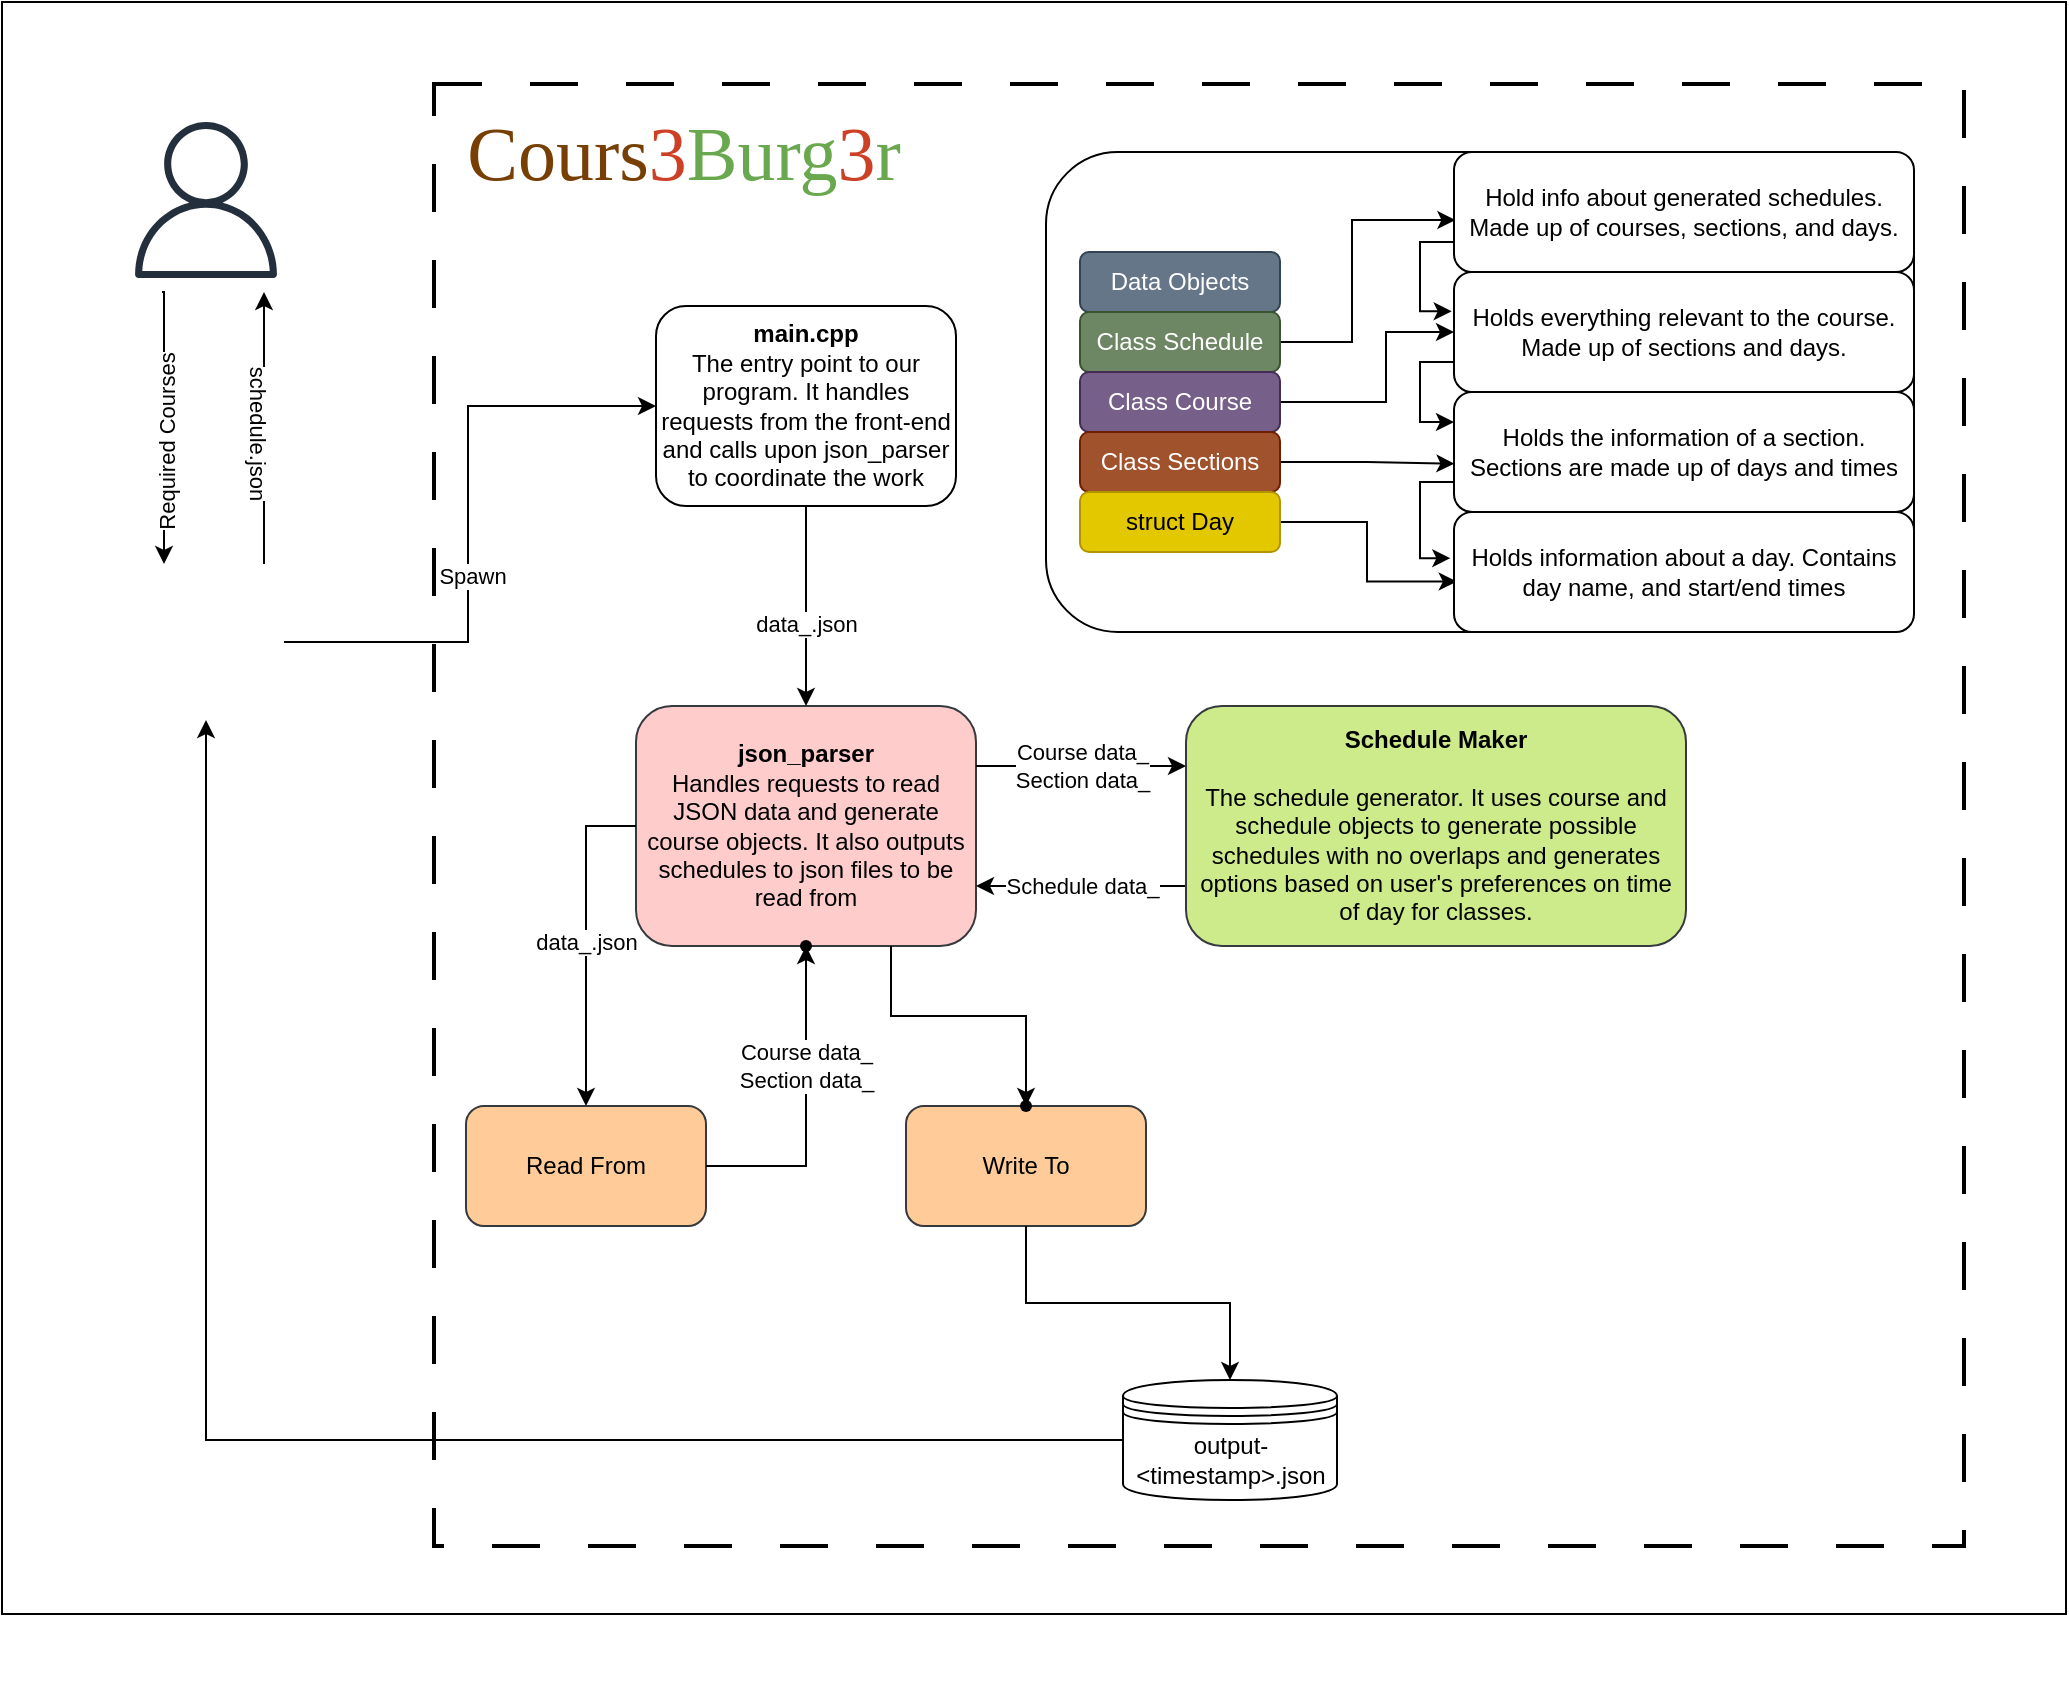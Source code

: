 <mxfile version="21.2.3" type="device">
  <diagram id="C5RBs43oDa-KdzZeNtuy" name="Page-1">
    <mxGraphModel dx="1406" dy="965" grid="1" gridSize="17" guides="1" tooltips="1" connect="1" arrows="1" fold="1" page="1" pageScale="1" pageWidth="827" pageHeight="1169" background="#ffffff" math="0" shadow="0">
      <root>
        <mxCell id="WIyWlLk6GJQsqaUBKTNV-0" />
        <mxCell id="WIyWlLk6GJQsqaUBKTNV-1" parent="WIyWlLk6GJQsqaUBKTNV-0" />
        <mxCell id="mh0SPFVMBxIX8wjA_n8o-1" value="" style="group" vertex="1" connectable="0" parent="WIyWlLk6GJQsqaUBKTNV-1">
          <mxGeometry x="476" y="202" width="969" height="799" as="geometry" />
        </mxCell>
        <mxCell id="mh0SPFVMBxIX8wjA_n8o-3" value="" style="rounded=0;whiteSpace=wrap;html=1;" vertex="1" parent="mh0SPFVMBxIX8wjA_n8o-1">
          <mxGeometry x="-63" y="-41" width="1032" height="806" as="geometry" />
        </mxCell>
        <mxCell id="PkduJWYeo7JOU253DdXy-74" style="edgeStyle=orthogonalEdgeStyle;rounded=0;orthogonalLoop=1;jettySize=auto;html=1;" parent="mh0SPFVMBxIX8wjA_n8o-1" target="PkduJWYeo7JOU253DdXy-71" edge="1">
          <mxGeometry relative="1" as="geometry">
            <mxPoint x="17" y="104" as="sourcePoint" />
            <Array as="points">
              <mxPoint x="18" y="104" />
            </Array>
          </mxGeometry>
        </mxCell>
        <mxCell id="PkduJWYeo7JOU253DdXy-75" value="Required Courses" style="edgeLabel;html=1;align=center;verticalAlign=middle;resizable=0;points=[];rotation=-90;" parent="PkduJWYeo7JOU253DdXy-74" vertex="1" connectable="0">
          <mxGeometry x="0.106" y="1" relative="1" as="geometry">
            <mxPoint as="offset" />
          </mxGeometry>
        </mxCell>
        <mxCell id="PkduJWYeo7JOU253DdXy-70" value="" style="sketch=0;outlineConnect=0;fontColor=#232F3E;gradientColor=none;fillColor=#232F3D;strokeColor=none;dashed=0;verticalLabelPosition=bottom;verticalAlign=top;align=center;html=1;fontSize=12;fontStyle=0;aspect=fixed;pointerEvents=1;shape=mxgraph.aws4.user;" parent="mh0SPFVMBxIX8wjA_n8o-1" vertex="1">
          <mxGeometry y="19" width="78" height="78" as="geometry" />
        </mxCell>
        <mxCell id="PkduJWYeo7JOU253DdXy-78" style="edgeStyle=orthogonalEdgeStyle;rounded=0;orthogonalLoop=1;jettySize=auto;html=1;" parent="mh0SPFVMBxIX8wjA_n8o-1" source="PkduJWYeo7JOU253DdXy-71" edge="1">
          <mxGeometry relative="1" as="geometry">
            <mxPoint x="68" y="104" as="targetPoint" />
            <Array as="points">
              <mxPoint x="68" y="104" />
            </Array>
          </mxGeometry>
        </mxCell>
        <mxCell id="PkduJWYeo7JOU253DdXy-79" value="&lt;div&gt;schedule.json&lt;/div&gt;" style="edgeLabel;html=1;align=center;verticalAlign=middle;resizable=0;points=[];rotation=90;" parent="PkduJWYeo7JOU253DdXy-78" vertex="1" connectable="0">
          <mxGeometry x="0.193" y="3" relative="1" as="geometry">
            <mxPoint y="15" as="offset" />
          </mxGeometry>
        </mxCell>
        <mxCell id="PkduJWYeo7JOU253DdXy-71" value="" style="sketch=0;outlineConnect=0;fontColor=default;gradientColor=none;fillColor=default;strokeColor=default;dashed=0;verticalLabelPosition=bottom;verticalAlign=top;align=center;html=1;fontSize=12;fontStyle=0;aspect=fixed;pointerEvents=1;shape=image;labelBackgroundColor=#ffffff;" parent="mh0SPFVMBxIX8wjA_n8o-1" vertex="1">
          <mxGeometry y="240" width="78" height="78" as="geometry" />
        </mxCell>
        <mxCell id="PkduJWYeo7JOU253DdXy-77" style="edgeStyle=orthogonalEdgeStyle;rounded=0;orthogonalLoop=1;jettySize=auto;html=1;" parent="mh0SPFVMBxIX8wjA_n8o-1" source="PkduJWYeo7JOU253DdXy-66" target="PkduJWYeo7JOU253DdXy-71" edge="1">
          <mxGeometry relative="1" as="geometry" />
        </mxCell>
        <mxCell id="PkduJWYeo7JOU253DdXy-80" value="" style="shape=image;html=1;verticalAlign=top;verticalLabelPosition=bottom;labelBackgroundColor=#ffffff;imageAspect=0;aspect=fixed;image=https://cdn4.iconfinder.com/data/icons/food-and-equipment-outline/32/burger-128.png" parent="mh0SPFVMBxIX8wjA_n8o-1" vertex="1">
          <mxGeometry y="240" width="78" height="78" as="geometry" />
        </mxCell>
        <mxCell id="mh0SPFVMBxIX8wjA_n8o-0" value="" style="group;strokeColor=default;dashed=1;dashPattern=12 12;strokeWidth=2;" vertex="1" connectable="0" parent="mh0SPFVMBxIX8wjA_n8o-1">
          <mxGeometry x="153" width="765" height="731" as="geometry" />
        </mxCell>
        <mxCell id="PkduJWYeo7JOU253DdXy-64" value="" style="group;strokeWidth=5;dashed=1;" parent="mh0SPFVMBxIX8wjA_n8o-0" vertex="1" connectable="0">
          <mxGeometry width="765" height="731" as="geometry" />
        </mxCell>
        <mxCell id="WIyWlLk6GJQsqaUBKTNV-3" value="&lt;div&gt;&lt;b&gt;main.cpp&lt;/b&gt;&lt;/div&gt;&lt;div&gt;The entry point to our program. It handles requests from the front-end and calls upon json_parser to coordinate the work&lt;br&gt;&lt;/div&gt;" style="rounded=1;whiteSpace=wrap;html=1;fontSize=12;glass=0;strokeWidth=1;shadow=0;" parent="PkduJWYeo7JOU253DdXy-64" vertex="1">
          <mxGeometry x="111" y="111" width="150" height="100" as="geometry" />
        </mxCell>
        <mxCell id="PkduJWYeo7JOU253DdXy-5" value="&lt;div&gt;&lt;b&gt;json_parser&lt;/b&gt;&lt;/div&gt;&lt;div&gt;Handles requests to read JSON data and generate course objects. It also outputs schedules to json files to be read from&lt;b&gt;&lt;br&gt;&lt;/b&gt;&lt;/div&gt;" style="rounded=1;whiteSpace=wrap;html=1;glass=0;strokeWidth=1;shadow=0;fillColor=#ffcccc;strokeColor=#36393d;" parent="PkduJWYeo7JOU253DdXy-64" vertex="1">
          <mxGeometry x="101" y="311" width="170" height="120" as="geometry" />
        </mxCell>
        <mxCell id="PkduJWYeo7JOU253DdXy-6" value="" style="edgeStyle=orthogonalEdgeStyle;rounded=0;orthogonalLoop=1;jettySize=auto;html=1;" parent="PkduJWYeo7JOU253DdXy-64" source="WIyWlLk6GJQsqaUBKTNV-3" target="PkduJWYeo7JOU253DdXy-5" edge="1">
          <mxGeometry relative="1" as="geometry" />
        </mxCell>
        <mxCell id="PkduJWYeo7JOU253DdXy-7" value="&lt;div&gt;data_.json&lt;/div&gt;" style="edgeLabel;html=1;align=center;verticalAlign=middle;resizable=0;points=[];" parent="PkduJWYeo7JOU253DdXy-6" vertex="1" connectable="0">
          <mxGeometry x="0.165" y="3" relative="1" as="geometry">
            <mxPoint x="-3" as="offset" />
          </mxGeometry>
        </mxCell>
        <mxCell id="PkduJWYeo7JOU253DdXy-8" value="Read From" style="rounded=1;whiteSpace=wrap;html=1;fillColor=#ffcc99;strokeColor=#36393d;" parent="PkduJWYeo7JOU253DdXy-64" vertex="1">
          <mxGeometry x="16" y="511" width="120" height="60" as="geometry" />
        </mxCell>
        <mxCell id="PkduJWYeo7JOU253DdXy-9" value="data_.json" style="edgeStyle=orthogonalEdgeStyle;rounded=0;orthogonalLoop=1;jettySize=auto;html=1;" parent="PkduJWYeo7JOU253DdXy-64" source="PkduJWYeo7JOU253DdXy-5" target="PkduJWYeo7JOU253DdXy-8" edge="1">
          <mxGeometry relative="1" as="geometry">
            <Array as="points">
              <mxPoint x="76" y="371" />
            </Array>
          </mxGeometry>
        </mxCell>
        <mxCell id="PkduJWYeo7JOU253DdXy-10" value="" style="shape=waypoint;sketch=0;size=6;pointerEvents=1;points=[];fillColor=default;resizable=0;rotatable=0;perimeter=centerPerimeter;snapToPoint=1;rounded=1;" parent="PkduJWYeo7JOU253DdXy-64" vertex="1">
          <mxGeometry x="176" y="421" width="20" height="20" as="geometry" />
        </mxCell>
        <mxCell id="PkduJWYeo7JOU253DdXy-11" value="" style="edgeStyle=orthogonalEdgeStyle;rounded=0;orthogonalLoop=1;jettySize=auto;html=1;" parent="PkduJWYeo7JOU253DdXy-64" source="PkduJWYeo7JOU253DdXy-8" target="PkduJWYeo7JOU253DdXy-10" edge="1">
          <mxGeometry relative="1" as="geometry" />
        </mxCell>
        <mxCell id="PkduJWYeo7JOU253DdXy-12" value="&lt;div&gt;Course data_&lt;/div&gt;&lt;div&gt;Section data_&lt;br&gt;&lt;/div&gt;" style="edgeLabel;html=1;align=center;verticalAlign=middle;resizable=0;points=[];" parent="PkduJWYeo7JOU253DdXy-11" vertex="1" connectable="0">
          <mxGeometry x="0.153" y="1" relative="1" as="geometry">
            <mxPoint x="1" y="-8" as="offset" />
          </mxGeometry>
        </mxCell>
        <mxCell id="PkduJWYeo7JOU253DdXy-13" value="Write To" style="rounded=1;whiteSpace=wrap;html=1;fillColor=#ffcc99;strokeColor=#36393d;" parent="PkduJWYeo7JOU253DdXy-64" vertex="1">
          <mxGeometry x="236" y="511" width="120" height="60" as="geometry" />
        </mxCell>
        <mxCell id="PkduJWYeo7JOU253DdXy-14" value="" style="shape=waypoint;sketch=0;size=6;pointerEvents=1;points=[];fillColor=default;resizable=0;rotatable=0;perimeter=centerPerimeter;snapToPoint=1;rounded=1;glass=0;strokeWidth=1;shadow=0;" parent="PkduJWYeo7JOU253DdXy-64" vertex="1">
          <mxGeometry x="286" y="501" width="20" height="20" as="geometry" />
        </mxCell>
        <mxCell id="PkduJWYeo7JOU253DdXy-15" value="" style="edgeStyle=orthogonalEdgeStyle;rounded=0;orthogonalLoop=1;jettySize=auto;html=1;exitX=0.75;exitY=1;exitDx=0;exitDy=0;" parent="PkduJWYeo7JOU253DdXy-64" source="PkduJWYeo7JOU253DdXy-5" target="PkduJWYeo7JOU253DdXy-14" edge="1">
          <mxGeometry relative="1" as="geometry" />
        </mxCell>
        <mxCell id="PkduJWYeo7JOU253DdXy-24" value="&lt;div&gt;Schedule data_&lt;/div&gt;" style="edgeStyle=orthogonalEdgeStyle;rounded=0;orthogonalLoop=1;jettySize=auto;html=1;exitX=0;exitY=0.75;exitDx=0;exitDy=0;entryX=1;entryY=0.75;entryDx=0;entryDy=0;" parent="PkduJWYeo7JOU253DdXy-64" source="PkduJWYeo7JOU253DdXy-22" target="PkduJWYeo7JOU253DdXy-5" edge="1">
          <mxGeometry relative="1" as="geometry" />
        </mxCell>
        <mxCell id="PkduJWYeo7JOU253DdXy-22" value="&lt;div&gt;&lt;b&gt;Schedule Maker&lt;/b&gt;&lt;/div&gt;&lt;div&gt;&lt;br&gt;&lt;/div&gt;&lt;div&gt;The schedule generator. It uses course and schedule objects to generate possible schedules with no overlaps and generates options based on user&#39;s preferences on time of day for classes.&lt;br&gt;&lt;/div&gt;" style="rounded=1;whiteSpace=wrap;html=1;fillColor=#cdeb8b;strokeColor=#36393d;" parent="PkduJWYeo7JOU253DdXy-64" vertex="1">
          <mxGeometry x="376" y="311" width="250" height="120" as="geometry" />
        </mxCell>
        <mxCell id="PkduJWYeo7JOU253DdXy-23" value="&lt;div&gt;Course data_&lt;/div&gt;&lt;div&gt;Section data_&lt;/div&gt;" style="edgeStyle=orthogonalEdgeStyle;rounded=0;orthogonalLoop=1;jettySize=auto;html=1;" parent="PkduJWYeo7JOU253DdXy-64" source="PkduJWYeo7JOU253DdXy-5" target="PkduJWYeo7JOU253DdXy-22" edge="1">
          <mxGeometry relative="1" as="geometry">
            <Array as="points">
              <mxPoint x="356" y="341" />
              <mxPoint x="356" y="341" />
            </Array>
          </mxGeometry>
        </mxCell>
        <mxCell id="PkduJWYeo7JOU253DdXy-44" value="" style="group;strokeColor=default;rounded=1;" parent="PkduJWYeo7JOU253DdXy-64" vertex="1" connectable="0">
          <mxGeometry x="306" y="34" width="434" height="240" as="geometry" />
        </mxCell>
        <mxCell id="PkduJWYeo7JOU253DdXy-28" value="&lt;div&gt;Data Objects&lt;/div&gt;" style="rounded=1;whiteSpace=wrap;html=1;fillColor=#647687;fontColor=#ffffff;strokeColor=#314354;" parent="PkduJWYeo7JOU253DdXy-44" vertex="1">
          <mxGeometry x="17" y="50" width="100" height="30" as="geometry" />
        </mxCell>
        <mxCell id="PkduJWYeo7JOU253DdXy-48" style="edgeStyle=orthogonalEdgeStyle;rounded=0;orthogonalLoop=1;jettySize=auto;html=1;exitX=1;exitY=0.5;exitDx=0;exitDy=0;entryX=0.003;entryY=0.58;entryDx=0;entryDy=0;entryPerimeter=0;" parent="PkduJWYeo7JOU253DdXy-44" source="PkduJWYeo7JOU253DdXy-29" target="PkduJWYeo7JOU253DdXy-36" edge="1">
          <mxGeometry relative="1" as="geometry">
            <mxPoint x="204" y="17" as="targetPoint" />
            <Array as="points">
              <mxPoint x="153" y="95" />
              <mxPoint x="153" y="34" />
              <mxPoint x="205" y="34" />
            </Array>
          </mxGeometry>
        </mxCell>
        <mxCell id="PkduJWYeo7JOU253DdXy-29" value="Class Schedule" style="rounded=1;whiteSpace=wrap;html=1;fillColor=#6d8764;fontColor=#ffffff;strokeColor=#3A5431;" parent="PkduJWYeo7JOU253DdXy-44" vertex="1">
          <mxGeometry x="17" y="80" width="100" height="30" as="geometry" />
        </mxCell>
        <mxCell id="PkduJWYeo7JOU253DdXy-51" style="edgeStyle=orthogonalEdgeStyle;rounded=0;orthogonalLoop=1;jettySize=auto;html=1;exitX=1;exitY=0.5;exitDx=0;exitDy=0;entryX=0;entryY=0.5;entryDx=0;entryDy=0;" parent="PkduJWYeo7JOU253DdXy-44" source="PkduJWYeo7JOU253DdXy-31" target="PkduJWYeo7JOU253DdXy-37" edge="1">
          <mxGeometry relative="1" as="geometry">
            <Array as="points">
              <mxPoint x="170" y="125" />
              <mxPoint x="170" y="90" />
            </Array>
          </mxGeometry>
        </mxCell>
        <mxCell id="PkduJWYeo7JOU253DdXy-31" value="Class Course" style="rounded=1;whiteSpace=wrap;html=1;fillColor=#76608a;fontColor=#ffffff;strokeColor=#432D57;" parent="PkduJWYeo7JOU253DdXy-44" vertex="1">
          <mxGeometry x="17" y="110" width="100" height="30" as="geometry" />
        </mxCell>
        <mxCell id="PkduJWYeo7JOU253DdXy-55" style="edgeStyle=orthogonalEdgeStyle;rounded=0;orthogonalLoop=1;jettySize=auto;html=1;exitX=1;exitY=0.5;exitDx=0;exitDy=0;entryX=0.001;entryY=0.598;entryDx=0;entryDy=0;entryPerimeter=0;" parent="PkduJWYeo7JOU253DdXy-44" source="PkduJWYeo7JOU253DdXy-32" target="PkduJWYeo7JOU253DdXy-38" edge="1">
          <mxGeometry relative="1" as="geometry" />
        </mxCell>
        <mxCell id="PkduJWYeo7JOU253DdXy-32" value="Class Sections" style="rounded=1;whiteSpace=wrap;html=1;fillColor=#a0522d;fontColor=#ffffff;strokeColor=#6D1F00;" parent="PkduJWYeo7JOU253DdXy-44" vertex="1">
          <mxGeometry x="17" y="140" width="100" height="30" as="geometry" />
        </mxCell>
        <mxCell id="PkduJWYeo7JOU253DdXy-56" style="edgeStyle=orthogonalEdgeStyle;rounded=0;orthogonalLoop=1;jettySize=auto;html=1;exitX=1;exitY=0.5;exitDx=0;exitDy=0;entryX=0.006;entryY=0.58;entryDx=0;entryDy=0;entryPerimeter=0;" parent="PkduJWYeo7JOU253DdXy-44" source="PkduJWYeo7JOU253DdXy-33" target="PkduJWYeo7JOU253DdXy-39" edge="1">
          <mxGeometry relative="1" as="geometry" />
        </mxCell>
        <mxCell id="PkduJWYeo7JOU253DdXy-33" value="struct Day" style="rounded=1;whiteSpace=wrap;html=1;fillColor=#e3c800;fontColor=#000000;strokeColor=#B09500;" parent="PkduJWYeo7JOU253DdXy-44" vertex="1">
          <mxGeometry x="17" y="170" width="100" height="30" as="geometry" />
        </mxCell>
        <mxCell id="PkduJWYeo7JOU253DdXy-60" style="edgeStyle=orthogonalEdgeStyle;rounded=0;orthogonalLoop=1;jettySize=auto;html=1;exitX=0;exitY=0.75;exitDx=0;exitDy=0;entryX=-0.005;entryY=0.327;entryDx=0;entryDy=0;entryPerimeter=0;" parent="PkduJWYeo7JOU253DdXy-44" source="PkduJWYeo7JOU253DdXy-36" target="PkduJWYeo7JOU253DdXy-37" edge="1">
          <mxGeometry relative="1" as="geometry">
            <Array as="points">
              <mxPoint x="187" y="45" />
              <mxPoint x="187" y="80" />
            </Array>
          </mxGeometry>
        </mxCell>
        <mxCell id="PkduJWYeo7JOU253DdXy-36" value="Hold info about generated schedules. Made up of courses, sections, and days." style="rounded=1;whiteSpace=wrap;html=1;" parent="PkduJWYeo7JOU253DdXy-44" vertex="1">
          <mxGeometry x="204" width="230" height="60" as="geometry" />
        </mxCell>
        <mxCell id="PkduJWYeo7JOU253DdXy-52" style="edgeStyle=orthogonalEdgeStyle;rounded=0;orthogonalLoop=1;jettySize=auto;html=1;exitX=0;exitY=0.75;exitDx=0;exitDy=0;entryX=0;entryY=0.25;entryDx=0;entryDy=0;" parent="PkduJWYeo7JOU253DdXy-44" source="PkduJWYeo7JOU253DdXy-37" target="PkduJWYeo7JOU253DdXy-38" edge="1">
          <mxGeometry relative="1" as="geometry">
            <Array as="points">
              <mxPoint x="187" y="105" />
              <mxPoint x="187" y="135" />
            </Array>
          </mxGeometry>
        </mxCell>
        <mxCell id="PkduJWYeo7JOU253DdXy-37" value="Holds everything relevant to the course. Made up of sections and days." style="rounded=1;whiteSpace=wrap;html=1;" parent="PkduJWYeo7JOU253DdXy-44" vertex="1">
          <mxGeometry x="204" y="60" width="230" height="60" as="geometry" />
        </mxCell>
        <mxCell id="PkduJWYeo7JOU253DdXy-54" style="edgeStyle=orthogonalEdgeStyle;rounded=0;orthogonalLoop=1;jettySize=auto;html=1;exitX=0;exitY=0.75;exitDx=0;exitDy=0;entryX=-0.008;entryY=0.385;entryDx=0;entryDy=0;entryPerimeter=0;" parent="PkduJWYeo7JOU253DdXy-44" source="PkduJWYeo7JOU253DdXy-38" target="PkduJWYeo7JOU253DdXy-39" edge="1">
          <mxGeometry relative="1" as="geometry">
            <Array as="points">
              <mxPoint x="187" y="165" />
              <mxPoint x="187" y="203" />
            </Array>
          </mxGeometry>
        </mxCell>
        <mxCell id="PkduJWYeo7JOU253DdXy-38" value="Holds the information of a section. Sections are made up of days and times" style="rounded=1;whiteSpace=wrap;html=1;" parent="PkduJWYeo7JOU253DdXy-44" vertex="1">
          <mxGeometry x="204" y="120" width="230" height="60" as="geometry" />
        </mxCell>
        <mxCell id="PkduJWYeo7JOU253DdXy-39" value="Holds information about a day. Contains day name, and start/end times" style="rounded=1;whiteSpace=wrap;html=1;" parent="PkduJWYeo7JOU253DdXy-44" vertex="1">
          <mxGeometry x="204" y="180" width="230" height="60" as="geometry" />
        </mxCell>
        <mxCell id="PkduJWYeo7JOU253DdXy-81" value="&lt;font style=&quot;font-size: 38px;&quot;&gt;&lt;b style=&quot;caret-color: rgb(0, 0, 0); color: rgb(0, 0, 0); font-style: normal; font-variant-caps: normal; letter-spacing: normal; orphans: auto; text-align: start; text-indent: 0px; text-transform: none; white-space: normal; widows: auto; word-spacing: 0px; -webkit-text-size-adjust: auto; -webkit-text-stroke-width: 0px; text-decoration: none; font-weight: normal;&quot; id=&quot;docs-internal-guid-75adcf50-7fff-6ed2-442a-a9907e3f818f&quot;&gt;&lt;span style=&quot;font-family: &amp;quot;Old Standard TT&amp;quot;, serif; color: rgb(120, 63, 4); background-color: transparent; font-weight: 400; font-style: normal; font-variant: normal; text-decoration: none; vertical-align: baseline; white-space: pre-wrap;&quot;&gt;Cours&lt;/span&gt;&lt;span style=&quot;font-family: &amp;quot;Old Standard TT&amp;quot;, serif; color: rgb(204, 65, 37); background-color: transparent; font-weight: 400; font-style: normal; font-variant: normal; text-decoration: none; vertical-align: baseline; white-space: pre-wrap;&quot;&gt;3&lt;/span&gt;&lt;span style=&quot;font-family: &amp;quot;Old Standard TT&amp;quot;, serif; color: rgb(106, 168, 79); background-color: transparent; font-weight: 400; font-style: normal; font-variant: normal; text-decoration: none; vertical-align: baseline; white-space: pre-wrap;&quot;&gt;Burg&lt;/span&gt;&lt;span style=&quot;font-family: &amp;quot;Old Standard TT&amp;quot;, serif; color: rgb(204, 65, 37); background-color: transparent; font-weight: 400; font-style: normal; font-variant: normal; text-decoration: none; vertical-align: baseline; white-space: pre-wrap;&quot;&gt;3&lt;/span&gt;&lt;span style=&quot;font-family: &amp;quot;Old Standard TT&amp;quot;, serif; color: rgb(106, 168, 79); background-color: transparent; font-weight: 400; font-style: normal; font-variant: normal; text-decoration: none; vertical-align: baseline; white-space: pre-wrap;&quot;&gt;r&lt;/span&gt;&lt;/b&gt;&lt;/font&gt;" style="text;strokeColor=none;align=center;fillColor=none;html=1;verticalAlign=middle;whiteSpace=wrap;rounded=0;" parent="PkduJWYeo7JOU253DdXy-64" vertex="1">
          <mxGeometry x="101" y="19" width="48" height="32" as="geometry" />
        </mxCell>
        <mxCell id="PkduJWYeo7JOU253DdXy-66" value="&lt;div&gt;output-&amp;lt;timestamp&amp;gt;.json&lt;/div&gt;" style="shape=datastore;whiteSpace=wrap;html=1;" parent="mh0SPFVMBxIX8wjA_n8o-0" vertex="1">
          <mxGeometry x="344.5" y="648" width="107" height="60" as="geometry" />
        </mxCell>
        <mxCell id="PkduJWYeo7JOU253DdXy-76" style="edgeStyle=orthogonalEdgeStyle;rounded=0;orthogonalLoop=1;jettySize=auto;html=1;exitX=0.5;exitY=1;exitDx=0;exitDy=0;entryX=0.5;entryY=0;entryDx=0;entryDy=0;" parent="mh0SPFVMBxIX8wjA_n8o-0" source="PkduJWYeo7JOU253DdXy-13" target="PkduJWYeo7JOU253DdXy-66" edge="1">
          <mxGeometry relative="1" as="geometry" />
        </mxCell>
        <mxCell id="PkduJWYeo7JOU253DdXy-72" style="edgeStyle=orthogonalEdgeStyle;rounded=0;orthogonalLoop=1;jettySize=auto;html=1;entryX=0;entryY=0.5;entryDx=0;entryDy=0;" parent="mh0SPFVMBxIX8wjA_n8o-1" source="PkduJWYeo7JOU253DdXy-71" target="WIyWlLk6GJQsqaUBKTNV-3" edge="1">
          <mxGeometry relative="1" as="geometry">
            <Array as="points">
              <mxPoint x="170" y="279" />
              <mxPoint x="170" y="161" />
            </Array>
          </mxGeometry>
        </mxCell>
        <mxCell id="PkduJWYeo7JOU253DdXy-73" value="&lt;div&gt;Spawn&lt;/div&gt;" style="edgeLabel;html=1;align=center;verticalAlign=middle;resizable=0;points=[];" parent="PkduJWYeo7JOU253DdXy-72" vertex="1" connectable="0">
          <mxGeometry x="-0.171" y="-2" relative="1" as="geometry">
            <mxPoint y="1" as="offset" />
          </mxGeometry>
        </mxCell>
      </root>
    </mxGraphModel>
  </diagram>
</mxfile>
